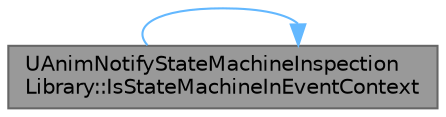 digraph "UAnimNotifyStateMachineInspectionLibrary::IsStateMachineInEventContext"
{
 // INTERACTIVE_SVG=YES
 // LATEX_PDF_SIZE
  bgcolor="transparent";
  edge [fontname=Helvetica,fontsize=10,labelfontname=Helvetica,labelfontsize=10];
  node [fontname=Helvetica,fontsize=10,shape=box,height=0.2,width=0.4];
  rankdir="LR";
  Node1 [id="Node000001",label="UAnimNotifyStateMachineInspection\lLibrary::IsStateMachineInEventContext",height=0.2,width=0.4,color="gray40", fillcolor="grey60", style="filled", fontcolor="black",tooltip="Get whether the Reference ContextData has the given machine index in a UAnimNotifyStateMachineContext..."];
  Node1 -> Node1 [id="edge1_Node000001_Node000001",color="steelblue1",style="solid",tooltip=" "];
}
